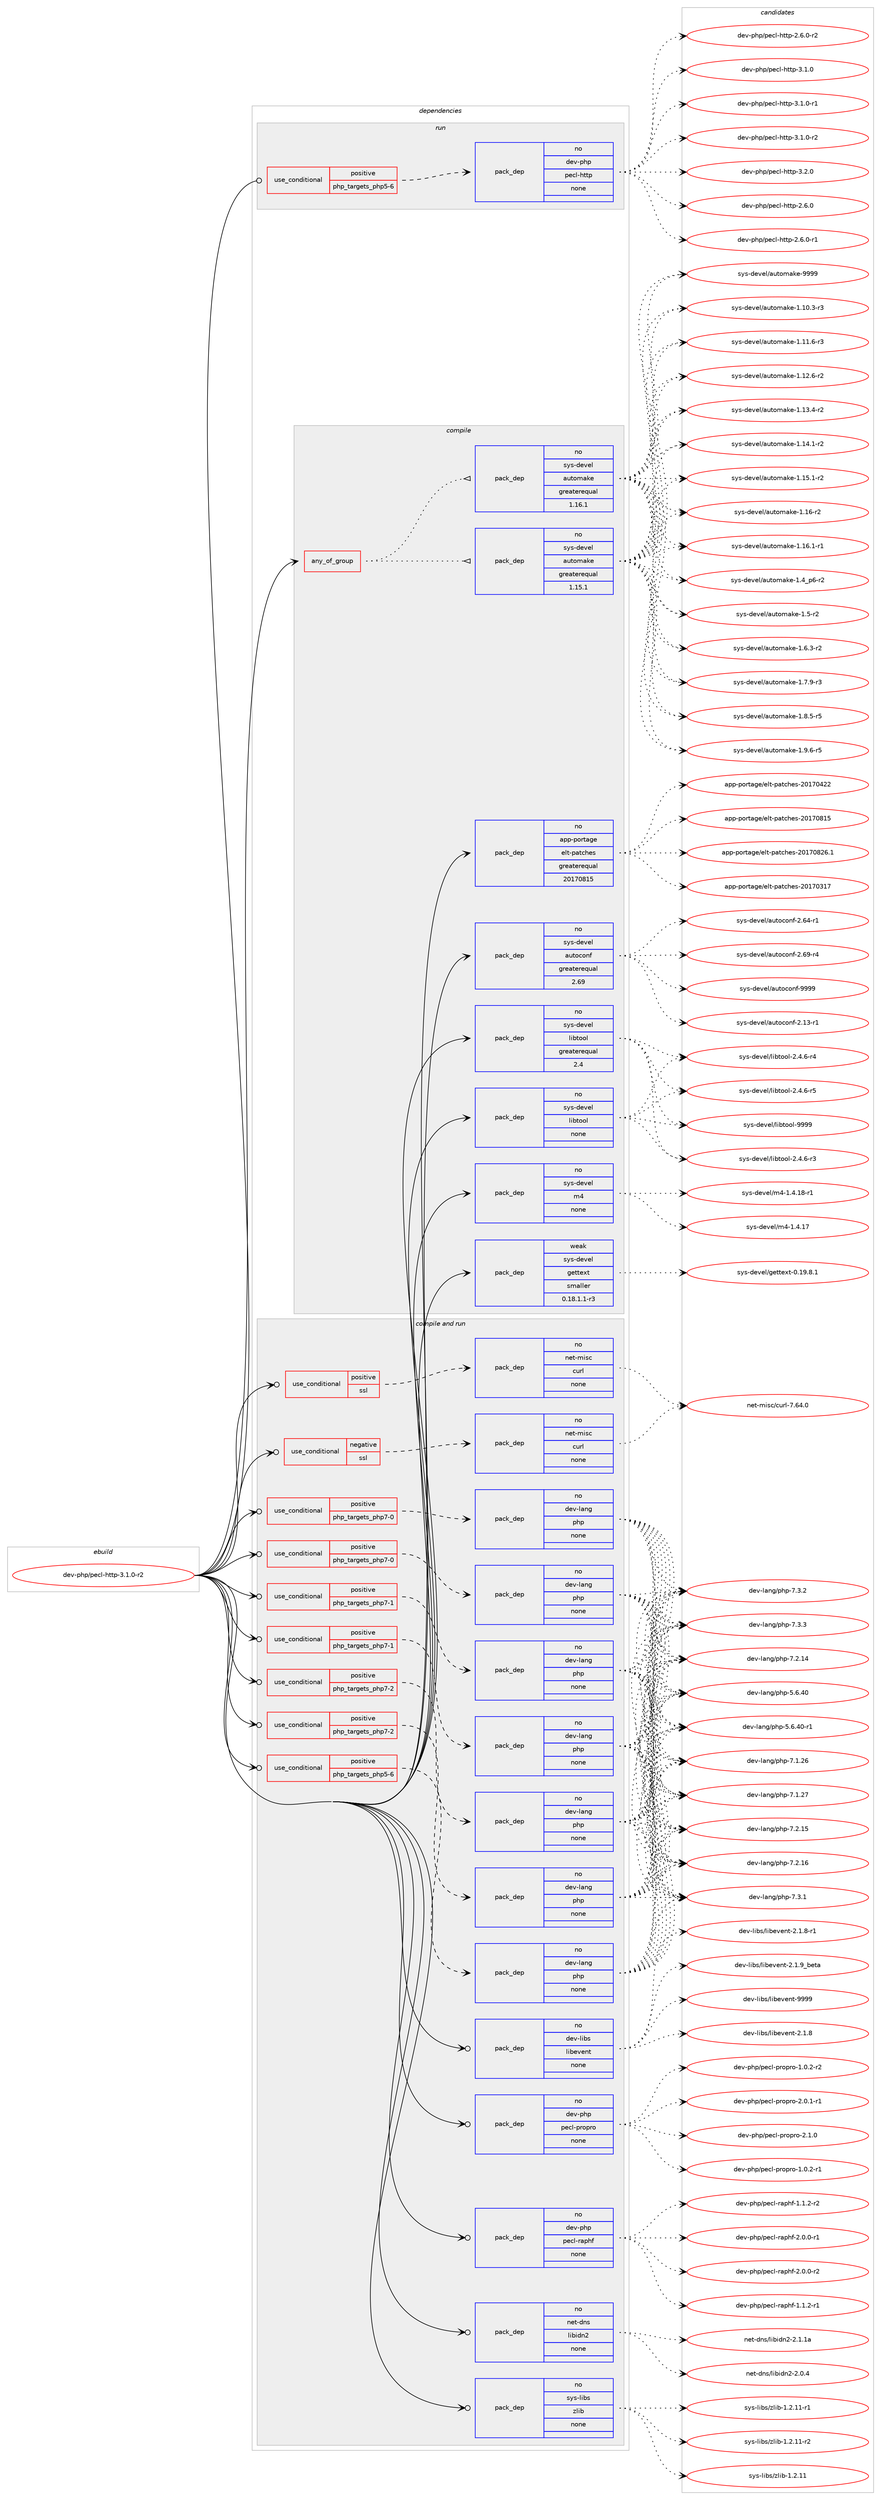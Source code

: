 digraph prolog {

# *************
# Graph options
# *************

newrank=true;
concentrate=true;
compound=true;
graph [rankdir=LR,fontname=Helvetica,fontsize=10,ranksep=1.5];#, ranksep=2.5, nodesep=0.2];
edge  [arrowhead=vee];
node  [fontname=Helvetica,fontsize=10];

# **********
# The ebuild
# **********

subgraph cluster_leftcol {
color=gray;
rank=same;
label=<<i>ebuild</i>>;
id [label="dev-php/pecl-http-3.1.0-r2", color=red, width=4, href="../dev-php/pecl-http-3.1.0-r2.svg"];
}

# ****************
# The dependencies
# ****************

subgraph cluster_midcol {
color=gray;
label=<<i>dependencies</i>>;
subgraph cluster_compile {
fillcolor="#eeeeee";
style=filled;
label=<<i>compile</i>>;
subgraph any22558 {
dependency1393946 [label=<<TABLE BORDER="0" CELLBORDER="1" CELLSPACING="0" CELLPADDING="4"><TR><TD CELLPADDING="10">any_of_group</TD></TR></TABLE>>, shape=none, color=red];subgraph pack1001272 {
dependency1393947 [label=<<TABLE BORDER="0" CELLBORDER="1" CELLSPACING="0" CELLPADDING="4" WIDTH="220"><TR><TD ROWSPAN="6" CELLPADDING="30">pack_dep</TD></TR><TR><TD WIDTH="110">no</TD></TR><TR><TD>sys-devel</TD></TR><TR><TD>automake</TD></TR><TR><TD>greaterequal</TD></TR><TR><TD>1.16.1</TD></TR></TABLE>>, shape=none, color=blue];
}
dependency1393946:e -> dependency1393947:w [weight=20,style="dotted",arrowhead="oinv"];
subgraph pack1001273 {
dependency1393948 [label=<<TABLE BORDER="0" CELLBORDER="1" CELLSPACING="0" CELLPADDING="4" WIDTH="220"><TR><TD ROWSPAN="6" CELLPADDING="30">pack_dep</TD></TR><TR><TD WIDTH="110">no</TD></TR><TR><TD>sys-devel</TD></TR><TR><TD>automake</TD></TR><TR><TD>greaterequal</TD></TR><TR><TD>1.15.1</TD></TR></TABLE>>, shape=none, color=blue];
}
dependency1393946:e -> dependency1393948:w [weight=20,style="dotted",arrowhead="oinv"];
}
id:e -> dependency1393946:w [weight=20,style="solid",arrowhead="vee"];
subgraph pack1001274 {
dependency1393949 [label=<<TABLE BORDER="0" CELLBORDER="1" CELLSPACING="0" CELLPADDING="4" WIDTH="220"><TR><TD ROWSPAN="6" CELLPADDING="30">pack_dep</TD></TR><TR><TD WIDTH="110">no</TD></TR><TR><TD>app-portage</TD></TR><TR><TD>elt-patches</TD></TR><TR><TD>greaterequal</TD></TR><TR><TD>20170815</TD></TR></TABLE>>, shape=none, color=blue];
}
id:e -> dependency1393949:w [weight=20,style="solid",arrowhead="vee"];
subgraph pack1001275 {
dependency1393950 [label=<<TABLE BORDER="0" CELLBORDER="1" CELLSPACING="0" CELLPADDING="4" WIDTH="220"><TR><TD ROWSPAN="6" CELLPADDING="30">pack_dep</TD></TR><TR><TD WIDTH="110">no</TD></TR><TR><TD>sys-devel</TD></TR><TR><TD>autoconf</TD></TR><TR><TD>greaterequal</TD></TR><TR><TD>2.69</TD></TR></TABLE>>, shape=none, color=blue];
}
id:e -> dependency1393950:w [weight=20,style="solid",arrowhead="vee"];
subgraph pack1001276 {
dependency1393951 [label=<<TABLE BORDER="0" CELLBORDER="1" CELLSPACING="0" CELLPADDING="4" WIDTH="220"><TR><TD ROWSPAN="6" CELLPADDING="30">pack_dep</TD></TR><TR><TD WIDTH="110">no</TD></TR><TR><TD>sys-devel</TD></TR><TR><TD>libtool</TD></TR><TR><TD>greaterequal</TD></TR><TR><TD>2.4</TD></TR></TABLE>>, shape=none, color=blue];
}
id:e -> dependency1393951:w [weight=20,style="solid",arrowhead="vee"];
subgraph pack1001277 {
dependency1393952 [label=<<TABLE BORDER="0" CELLBORDER="1" CELLSPACING="0" CELLPADDING="4" WIDTH="220"><TR><TD ROWSPAN="6" CELLPADDING="30">pack_dep</TD></TR><TR><TD WIDTH="110">no</TD></TR><TR><TD>sys-devel</TD></TR><TR><TD>libtool</TD></TR><TR><TD>none</TD></TR><TR><TD></TD></TR></TABLE>>, shape=none, color=blue];
}
id:e -> dependency1393952:w [weight=20,style="solid",arrowhead="vee"];
subgraph pack1001278 {
dependency1393953 [label=<<TABLE BORDER="0" CELLBORDER="1" CELLSPACING="0" CELLPADDING="4" WIDTH="220"><TR><TD ROWSPAN="6" CELLPADDING="30">pack_dep</TD></TR><TR><TD WIDTH="110">no</TD></TR><TR><TD>sys-devel</TD></TR><TR><TD>m4</TD></TR><TR><TD>none</TD></TR><TR><TD></TD></TR></TABLE>>, shape=none, color=blue];
}
id:e -> dependency1393953:w [weight=20,style="solid",arrowhead="vee"];
subgraph pack1001279 {
dependency1393954 [label=<<TABLE BORDER="0" CELLBORDER="1" CELLSPACING="0" CELLPADDING="4" WIDTH="220"><TR><TD ROWSPAN="6" CELLPADDING="30">pack_dep</TD></TR><TR><TD WIDTH="110">weak</TD></TR><TR><TD>sys-devel</TD></TR><TR><TD>gettext</TD></TR><TR><TD>smaller</TD></TR><TR><TD>0.18.1.1-r3</TD></TR></TABLE>>, shape=none, color=blue];
}
id:e -> dependency1393954:w [weight=20,style="solid",arrowhead="vee"];
}
subgraph cluster_compileandrun {
fillcolor="#eeeeee";
style=filled;
label=<<i>compile and run</i>>;
subgraph cond369551 {
dependency1393955 [label=<<TABLE BORDER="0" CELLBORDER="1" CELLSPACING="0" CELLPADDING="4"><TR><TD ROWSPAN="3" CELLPADDING="10">use_conditional</TD></TR><TR><TD>negative</TD></TR><TR><TD>ssl</TD></TR></TABLE>>, shape=none, color=red];
subgraph pack1001280 {
dependency1393956 [label=<<TABLE BORDER="0" CELLBORDER="1" CELLSPACING="0" CELLPADDING="4" WIDTH="220"><TR><TD ROWSPAN="6" CELLPADDING="30">pack_dep</TD></TR><TR><TD WIDTH="110">no</TD></TR><TR><TD>net-misc</TD></TR><TR><TD>curl</TD></TR><TR><TD>none</TD></TR><TR><TD></TD></TR></TABLE>>, shape=none, color=blue];
}
dependency1393955:e -> dependency1393956:w [weight=20,style="dashed",arrowhead="vee"];
}
id:e -> dependency1393955:w [weight=20,style="solid",arrowhead="odotvee"];
subgraph cond369552 {
dependency1393957 [label=<<TABLE BORDER="0" CELLBORDER="1" CELLSPACING="0" CELLPADDING="4"><TR><TD ROWSPAN="3" CELLPADDING="10">use_conditional</TD></TR><TR><TD>positive</TD></TR><TR><TD>php_targets_php5-6</TD></TR></TABLE>>, shape=none, color=red];
subgraph pack1001281 {
dependency1393958 [label=<<TABLE BORDER="0" CELLBORDER="1" CELLSPACING="0" CELLPADDING="4" WIDTH="220"><TR><TD ROWSPAN="6" CELLPADDING="30">pack_dep</TD></TR><TR><TD WIDTH="110">no</TD></TR><TR><TD>dev-lang</TD></TR><TR><TD>php</TD></TR><TR><TD>none</TD></TR><TR><TD></TD></TR></TABLE>>, shape=none, color=blue];
}
dependency1393957:e -> dependency1393958:w [weight=20,style="dashed",arrowhead="vee"];
}
id:e -> dependency1393957:w [weight=20,style="solid",arrowhead="odotvee"];
subgraph cond369553 {
dependency1393959 [label=<<TABLE BORDER="0" CELLBORDER="1" CELLSPACING="0" CELLPADDING="4"><TR><TD ROWSPAN="3" CELLPADDING="10">use_conditional</TD></TR><TR><TD>positive</TD></TR><TR><TD>php_targets_php7-0</TD></TR></TABLE>>, shape=none, color=red];
subgraph pack1001282 {
dependency1393960 [label=<<TABLE BORDER="0" CELLBORDER="1" CELLSPACING="0" CELLPADDING="4" WIDTH="220"><TR><TD ROWSPAN="6" CELLPADDING="30">pack_dep</TD></TR><TR><TD WIDTH="110">no</TD></TR><TR><TD>dev-lang</TD></TR><TR><TD>php</TD></TR><TR><TD>none</TD></TR><TR><TD></TD></TR></TABLE>>, shape=none, color=blue];
}
dependency1393959:e -> dependency1393960:w [weight=20,style="dashed",arrowhead="vee"];
}
id:e -> dependency1393959:w [weight=20,style="solid",arrowhead="odotvee"];
subgraph cond369554 {
dependency1393961 [label=<<TABLE BORDER="0" CELLBORDER="1" CELLSPACING="0" CELLPADDING="4"><TR><TD ROWSPAN="3" CELLPADDING="10">use_conditional</TD></TR><TR><TD>positive</TD></TR><TR><TD>php_targets_php7-0</TD></TR></TABLE>>, shape=none, color=red];
subgraph pack1001283 {
dependency1393962 [label=<<TABLE BORDER="0" CELLBORDER="1" CELLSPACING="0" CELLPADDING="4" WIDTH="220"><TR><TD ROWSPAN="6" CELLPADDING="30">pack_dep</TD></TR><TR><TD WIDTH="110">no</TD></TR><TR><TD>dev-lang</TD></TR><TR><TD>php</TD></TR><TR><TD>none</TD></TR><TR><TD></TD></TR></TABLE>>, shape=none, color=blue];
}
dependency1393961:e -> dependency1393962:w [weight=20,style="dashed",arrowhead="vee"];
}
id:e -> dependency1393961:w [weight=20,style="solid",arrowhead="odotvee"];
subgraph cond369555 {
dependency1393963 [label=<<TABLE BORDER="0" CELLBORDER="1" CELLSPACING="0" CELLPADDING="4"><TR><TD ROWSPAN="3" CELLPADDING="10">use_conditional</TD></TR><TR><TD>positive</TD></TR><TR><TD>php_targets_php7-1</TD></TR></TABLE>>, shape=none, color=red];
subgraph pack1001284 {
dependency1393964 [label=<<TABLE BORDER="0" CELLBORDER="1" CELLSPACING="0" CELLPADDING="4" WIDTH="220"><TR><TD ROWSPAN="6" CELLPADDING="30">pack_dep</TD></TR><TR><TD WIDTH="110">no</TD></TR><TR><TD>dev-lang</TD></TR><TR><TD>php</TD></TR><TR><TD>none</TD></TR><TR><TD></TD></TR></TABLE>>, shape=none, color=blue];
}
dependency1393963:e -> dependency1393964:w [weight=20,style="dashed",arrowhead="vee"];
}
id:e -> dependency1393963:w [weight=20,style="solid",arrowhead="odotvee"];
subgraph cond369556 {
dependency1393965 [label=<<TABLE BORDER="0" CELLBORDER="1" CELLSPACING="0" CELLPADDING="4"><TR><TD ROWSPAN="3" CELLPADDING="10">use_conditional</TD></TR><TR><TD>positive</TD></TR><TR><TD>php_targets_php7-1</TD></TR></TABLE>>, shape=none, color=red];
subgraph pack1001285 {
dependency1393966 [label=<<TABLE BORDER="0" CELLBORDER="1" CELLSPACING="0" CELLPADDING="4" WIDTH="220"><TR><TD ROWSPAN="6" CELLPADDING="30">pack_dep</TD></TR><TR><TD WIDTH="110">no</TD></TR><TR><TD>dev-lang</TD></TR><TR><TD>php</TD></TR><TR><TD>none</TD></TR><TR><TD></TD></TR></TABLE>>, shape=none, color=blue];
}
dependency1393965:e -> dependency1393966:w [weight=20,style="dashed",arrowhead="vee"];
}
id:e -> dependency1393965:w [weight=20,style="solid",arrowhead="odotvee"];
subgraph cond369557 {
dependency1393967 [label=<<TABLE BORDER="0" CELLBORDER="1" CELLSPACING="0" CELLPADDING="4"><TR><TD ROWSPAN="3" CELLPADDING="10">use_conditional</TD></TR><TR><TD>positive</TD></TR><TR><TD>php_targets_php7-2</TD></TR></TABLE>>, shape=none, color=red];
subgraph pack1001286 {
dependency1393968 [label=<<TABLE BORDER="0" CELLBORDER="1" CELLSPACING="0" CELLPADDING="4" WIDTH="220"><TR><TD ROWSPAN="6" CELLPADDING="30">pack_dep</TD></TR><TR><TD WIDTH="110">no</TD></TR><TR><TD>dev-lang</TD></TR><TR><TD>php</TD></TR><TR><TD>none</TD></TR><TR><TD></TD></TR></TABLE>>, shape=none, color=blue];
}
dependency1393967:e -> dependency1393968:w [weight=20,style="dashed",arrowhead="vee"];
}
id:e -> dependency1393967:w [weight=20,style="solid",arrowhead="odotvee"];
subgraph cond369558 {
dependency1393969 [label=<<TABLE BORDER="0" CELLBORDER="1" CELLSPACING="0" CELLPADDING="4"><TR><TD ROWSPAN="3" CELLPADDING="10">use_conditional</TD></TR><TR><TD>positive</TD></TR><TR><TD>php_targets_php7-2</TD></TR></TABLE>>, shape=none, color=red];
subgraph pack1001287 {
dependency1393970 [label=<<TABLE BORDER="0" CELLBORDER="1" CELLSPACING="0" CELLPADDING="4" WIDTH="220"><TR><TD ROWSPAN="6" CELLPADDING="30">pack_dep</TD></TR><TR><TD WIDTH="110">no</TD></TR><TR><TD>dev-lang</TD></TR><TR><TD>php</TD></TR><TR><TD>none</TD></TR><TR><TD></TD></TR></TABLE>>, shape=none, color=blue];
}
dependency1393969:e -> dependency1393970:w [weight=20,style="dashed",arrowhead="vee"];
}
id:e -> dependency1393969:w [weight=20,style="solid",arrowhead="odotvee"];
subgraph cond369559 {
dependency1393971 [label=<<TABLE BORDER="0" CELLBORDER="1" CELLSPACING="0" CELLPADDING="4"><TR><TD ROWSPAN="3" CELLPADDING="10">use_conditional</TD></TR><TR><TD>positive</TD></TR><TR><TD>ssl</TD></TR></TABLE>>, shape=none, color=red];
subgraph pack1001288 {
dependency1393972 [label=<<TABLE BORDER="0" CELLBORDER="1" CELLSPACING="0" CELLPADDING="4" WIDTH="220"><TR><TD ROWSPAN="6" CELLPADDING="30">pack_dep</TD></TR><TR><TD WIDTH="110">no</TD></TR><TR><TD>net-misc</TD></TR><TR><TD>curl</TD></TR><TR><TD>none</TD></TR><TR><TD></TD></TR></TABLE>>, shape=none, color=blue];
}
dependency1393971:e -> dependency1393972:w [weight=20,style="dashed",arrowhead="vee"];
}
id:e -> dependency1393971:w [weight=20,style="solid",arrowhead="odotvee"];
subgraph pack1001289 {
dependency1393973 [label=<<TABLE BORDER="0" CELLBORDER="1" CELLSPACING="0" CELLPADDING="4" WIDTH="220"><TR><TD ROWSPAN="6" CELLPADDING="30">pack_dep</TD></TR><TR><TD WIDTH="110">no</TD></TR><TR><TD>dev-libs</TD></TR><TR><TD>libevent</TD></TR><TR><TD>none</TD></TR><TR><TD></TD></TR></TABLE>>, shape=none, color=blue];
}
id:e -> dependency1393973:w [weight=20,style="solid",arrowhead="odotvee"];
subgraph pack1001290 {
dependency1393974 [label=<<TABLE BORDER="0" CELLBORDER="1" CELLSPACING="0" CELLPADDING="4" WIDTH="220"><TR><TD ROWSPAN="6" CELLPADDING="30">pack_dep</TD></TR><TR><TD WIDTH="110">no</TD></TR><TR><TD>dev-php</TD></TR><TR><TD>pecl-propro</TD></TR><TR><TD>none</TD></TR><TR><TD></TD></TR></TABLE>>, shape=none, color=blue];
}
id:e -> dependency1393974:w [weight=20,style="solid",arrowhead="odotvee"];
subgraph pack1001291 {
dependency1393975 [label=<<TABLE BORDER="0" CELLBORDER="1" CELLSPACING="0" CELLPADDING="4" WIDTH="220"><TR><TD ROWSPAN="6" CELLPADDING="30">pack_dep</TD></TR><TR><TD WIDTH="110">no</TD></TR><TR><TD>dev-php</TD></TR><TR><TD>pecl-raphf</TD></TR><TR><TD>none</TD></TR><TR><TD></TD></TR></TABLE>>, shape=none, color=blue];
}
id:e -> dependency1393975:w [weight=20,style="solid",arrowhead="odotvee"];
subgraph pack1001292 {
dependency1393976 [label=<<TABLE BORDER="0" CELLBORDER="1" CELLSPACING="0" CELLPADDING="4" WIDTH="220"><TR><TD ROWSPAN="6" CELLPADDING="30">pack_dep</TD></TR><TR><TD WIDTH="110">no</TD></TR><TR><TD>net-dns</TD></TR><TR><TD>libidn2</TD></TR><TR><TD>none</TD></TR><TR><TD></TD></TR></TABLE>>, shape=none, color=blue];
}
id:e -> dependency1393976:w [weight=20,style="solid",arrowhead="odotvee"];
subgraph pack1001293 {
dependency1393977 [label=<<TABLE BORDER="0" CELLBORDER="1" CELLSPACING="0" CELLPADDING="4" WIDTH="220"><TR><TD ROWSPAN="6" CELLPADDING="30">pack_dep</TD></TR><TR><TD WIDTH="110">no</TD></TR><TR><TD>sys-libs</TD></TR><TR><TD>zlib</TD></TR><TR><TD>none</TD></TR><TR><TD></TD></TR></TABLE>>, shape=none, color=blue];
}
id:e -> dependency1393977:w [weight=20,style="solid",arrowhead="odotvee"];
}
subgraph cluster_run {
fillcolor="#eeeeee";
style=filled;
label=<<i>run</i>>;
subgraph cond369560 {
dependency1393978 [label=<<TABLE BORDER="0" CELLBORDER="1" CELLSPACING="0" CELLPADDING="4"><TR><TD ROWSPAN="3" CELLPADDING="10">use_conditional</TD></TR><TR><TD>positive</TD></TR><TR><TD>php_targets_php5-6</TD></TR></TABLE>>, shape=none, color=red];
subgraph pack1001294 {
dependency1393979 [label=<<TABLE BORDER="0" CELLBORDER="1" CELLSPACING="0" CELLPADDING="4" WIDTH="220"><TR><TD ROWSPAN="6" CELLPADDING="30">pack_dep</TD></TR><TR><TD WIDTH="110">no</TD></TR><TR><TD>dev-php</TD></TR><TR><TD>pecl-http</TD></TR><TR><TD>none</TD></TR><TR><TD></TD></TR></TABLE>>, shape=none, color=blue];
}
dependency1393978:e -> dependency1393979:w [weight=20,style="dashed",arrowhead="vee"];
}
id:e -> dependency1393978:w [weight=20,style="solid",arrowhead="odot"];
}
}

# **************
# The candidates
# **************

subgraph cluster_choices {
rank=same;
color=gray;
label=<<i>candidates</i>>;

subgraph choice1001272 {
color=black;
nodesep=1;
choice11512111545100101118101108479711711611110997107101454946494846514511451 [label="sys-devel/automake-1.10.3-r3", color=red, width=4,href="../sys-devel/automake-1.10.3-r3.svg"];
choice11512111545100101118101108479711711611110997107101454946494946544511451 [label="sys-devel/automake-1.11.6-r3", color=red, width=4,href="../sys-devel/automake-1.11.6-r3.svg"];
choice11512111545100101118101108479711711611110997107101454946495046544511450 [label="sys-devel/automake-1.12.6-r2", color=red, width=4,href="../sys-devel/automake-1.12.6-r2.svg"];
choice11512111545100101118101108479711711611110997107101454946495146524511450 [label="sys-devel/automake-1.13.4-r2", color=red, width=4,href="../sys-devel/automake-1.13.4-r2.svg"];
choice11512111545100101118101108479711711611110997107101454946495246494511450 [label="sys-devel/automake-1.14.1-r2", color=red, width=4,href="../sys-devel/automake-1.14.1-r2.svg"];
choice11512111545100101118101108479711711611110997107101454946495346494511450 [label="sys-devel/automake-1.15.1-r2", color=red, width=4,href="../sys-devel/automake-1.15.1-r2.svg"];
choice1151211154510010111810110847971171161111099710710145494649544511450 [label="sys-devel/automake-1.16-r2", color=red, width=4,href="../sys-devel/automake-1.16-r2.svg"];
choice11512111545100101118101108479711711611110997107101454946495446494511449 [label="sys-devel/automake-1.16.1-r1", color=red, width=4,href="../sys-devel/automake-1.16.1-r1.svg"];
choice115121115451001011181011084797117116111109971071014549465295112544511450 [label="sys-devel/automake-1.4_p6-r2", color=red, width=4,href="../sys-devel/automake-1.4_p6-r2.svg"];
choice11512111545100101118101108479711711611110997107101454946534511450 [label="sys-devel/automake-1.5-r2", color=red, width=4,href="../sys-devel/automake-1.5-r2.svg"];
choice115121115451001011181011084797117116111109971071014549465446514511450 [label="sys-devel/automake-1.6.3-r2", color=red, width=4,href="../sys-devel/automake-1.6.3-r2.svg"];
choice115121115451001011181011084797117116111109971071014549465546574511451 [label="sys-devel/automake-1.7.9-r3", color=red, width=4,href="../sys-devel/automake-1.7.9-r3.svg"];
choice115121115451001011181011084797117116111109971071014549465646534511453 [label="sys-devel/automake-1.8.5-r5", color=red, width=4,href="../sys-devel/automake-1.8.5-r5.svg"];
choice115121115451001011181011084797117116111109971071014549465746544511453 [label="sys-devel/automake-1.9.6-r5", color=red, width=4,href="../sys-devel/automake-1.9.6-r5.svg"];
choice115121115451001011181011084797117116111109971071014557575757 [label="sys-devel/automake-9999", color=red, width=4,href="../sys-devel/automake-9999.svg"];
dependency1393947:e -> choice11512111545100101118101108479711711611110997107101454946494846514511451:w [style=dotted,weight="100"];
dependency1393947:e -> choice11512111545100101118101108479711711611110997107101454946494946544511451:w [style=dotted,weight="100"];
dependency1393947:e -> choice11512111545100101118101108479711711611110997107101454946495046544511450:w [style=dotted,weight="100"];
dependency1393947:e -> choice11512111545100101118101108479711711611110997107101454946495146524511450:w [style=dotted,weight="100"];
dependency1393947:e -> choice11512111545100101118101108479711711611110997107101454946495246494511450:w [style=dotted,weight="100"];
dependency1393947:e -> choice11512111545100101118101108479711711611110997107101454946495346494511450:w [style=dotted,weight="100"];
dependency1393947:e -> choice1151211154510010111810110847971171161111099710710145494649544511450:w [style=dotted,weight="100"];
dependency1393947:e -> choice11512111545100101118101108479711711611110997107101454946495446494511449:w [style=dotted,weight="100"];
dependency1393947:e -> choice115121115451001011181011084797117116111109971071014549465295112544511450:w [style=dotted,weight="100"];
dependency1393947:e -> choice11512111545100101118101108479711711611110997107101454946534511450:w [style=dotted,weight="100"];
dependency1393947:e -> choice115121115451001011181011084797117116111109971071014549465446514511450:w [style=dotted,weight="100"];
dependency1393947:e -> choice115121115451001011181011084797117116111109971071014549465546574511451:w [style=dotted,weight="100"];
dependency1393947:e -> choice115121115451001011181011084797117116111109971071014549465646534511453:w [style=dotted,weight="100"];
dependency1393947:e -> choice115121115451001011181011084797117116111109971071014549465746544511453:w [style=dotted,weight="100"];
dependency1393947:e -> choice115121115451001011181011084797117116111109971071014557575757:w [style=dotted,weight="100"];
}
subgraph choice1001273 {
color=black;
nodesep=1;
choice11512111545100101118101108479711711611110997107101454946494846514511451 [label="sys-devel/automake-1.10.3-r3", color=red, width=4,href="../sys-devel/automake-1.10.3-r3.svg"];
choice11512111545100101118101108479711711611110997107101454946494946544511451 [label="sys-devel/automake-1.11.6-r3", color=red, width=4,href="../sys-devel/automake-1.11.6-r3.svg"];
choice11512111545100101118101108479711711611110997107101454946495046544511450 [label="sys-devel/automake-1.12.6-r2", color=red, width=4,href="../sys-devel/automake-1.12.6-r2.svg"];
choice11512111545100101118101108479711711611110997107101454946495146524511450 [label="sys-devel/automake-1.13.4-r2", color=red, width=4,href="../sys-devel/automake-1.13.4-r2.svg"];
choice11512111545100101118101108479711711611110997107101454946495246494511450 [label="sys-devel/automake-1.14.1-r2", color=red, width=4,href="../sys-devel/automake-1.14.1-r2.svg"];
choice11512111545100101118101108479711711611110997107101454946495346494511450 [label="sys-devel/automake-1.15.1-r2", color=red, width=4,href="../sys-devel/automake-1.15.1-r2.svg"];
choice1151211154510010111810110847971171161111099710710145494649544511450 [label="sys-devel/automake-1.16-r2", color=red, width=4,href="../sys-devel/automake-1.16-r2.svg"];
choice11512111545100101118101108479711711611110997107101454946495446494511449 [label="sys-devel/automake-1.16.1-r1", color=red, width=4,href="../sys-devel/automake-1.16.1-r1.svg"];
choice115121115451001011181011084797117116111109971071014549465295112544511450 [label="sys-devel/automake-1.4_p6-r2", color=red, width=4,href="../sys-devel/automake-1.4_p6-r2.svg"];
choice11512111545100101118101108479711711611110997107101454946534511450 [label="sys-devel/automake-1.5-r2", color=red, width=4,href="../sys-devel/automake-1.5-r2.svg"];
choice115121115451001011181011084797117116111109971071014549465446514511450 [label="sys-devel/automake-1.6.3-r2", color=red, width=4,href="../sys-devel/automake-1.6.3-r2.svg"];
choice115121115451001011181011084797117116111109971071014549465546574511451 [label="sys-devel/automake-1.7.9-r3", color=red, width=4,href="../sys-devel/automake-1.7.9-r3.svg"];
choice115121115451001011181011084797117116111109971071014549465646534511453 [label="sys-devel/automake-1.8.5-r5", color=red, width=4,href="../sys-devel/automake-1.8.5-r5.svg"];
choice115121115451001011181011084797117116111109971071014549465746544511453 [label="sys-devel/automake-1.9.6-r5", color=red, width=4,href="../sys-devel/automake-1.9.6-r5.svg"];
choice115121115451001011181011084797117116111109971071014557575757 [label="sys-devel/automake-9999", color=red, width=4,href="../sys-devel/automake-9999.svg"];
dependency1393948:e -> choice11512111545100101118101108479711711611110997107101454946494846514511451:w [style=dotted,weight="100"];
dependency1393948:e -> choice11512111545100101118101108479711711611110997107101454946494946544511451:w [style=dotted,weight="100"];
dependency1393948:e -> choice11512111545100101118101108479711711611110997107101454946495046544511450:w [style=dotted,weight="100"];
dependency1393948:e -> choice11512111545100101118101108479711711611110997107101454946495146524511450:w [style=dotted,weight="100"];
dependency1393948:e -> choice11512111545100101118101108479711711611110997107101454946495246494511450:w [style=dotted,weight="100"];
dependency1393948:e -> choice11512111545100101118101108479711711611110997107101454946495346494511450:w [style=dotted,weight="100"];
dependency1393948:e -> choice1151211154510010111810110847971171161111099710710145494649544511450:w [style=dotted,weight="100"];
dependency1393948:e -> choice11512111545100101118101108479711711611110997107101454946495446494511449:w [style=dotted,weight="100"];
dependency1393948:e -> choice115121115451001011181011084797117116111109971071014549465295112544511450:w [style=dotted,weight="100"];
dependency1393948:e -> choice11512111545100101118101108479711711611110997107101454946534511450:w [style=dotted,weight="100"];
dependency1393948:e -> choice115121115451001011181011084797117116111109971071014549465446514511450:w [style=dotted,weight="100"];
dependency1393948:e -> choice115121115451001011181011084797117116111109971071014549465546574511451:w [style=dotted,weight="100"];
dependency1393948:e -> choice115121115451001011181011084797117116111109971071014549465646534511453:w [style=dotted,weight="100"];
dependency1393948:e -> choice115121115451001011181011084797117116111109971071014549465746544511453:w [style=dotted,weight="100"];
dependency1393948:e -> choice115121115451001011181011084797117116111109971071014557575757:w [style=dotted,weight="100"];
}
subgraph choice1001274 {
color=black;
nodesep=1;
choice97112112451121111141169710310147101108116451129711699104101115455048495548514955 [label="app-portage/elt-patches-20170317", color=red, width=4,href="../app-portage/elt-patches-20170317.svg"];
choice97112112451121111141169710310147101108116451129711699104101115455048495548525050 [label="app-portage/elt-patches-20170422", color=red, width=4,href="../app-portage/elt-patches-20170422.svg"];
choice97112112451121111141169710310147101108116451129711699104101115455048495548564953 [label="app-portage/elt-patches-20170815", color=red, width=4,href="../app-portage/elt-patches-20170815.svg"];
choice971121124511211111411697103101471011081164511297116991041011154550484955485650544649 [label="app-portage/elt-patches-20170826.1", color=red, width=4,href="../app-portage/elt-patches-20170826.1.svg"];
dependency1393949:e -> choice97112112451121111141169710310147101108116451129711699104101115455048495548514955:w [style=dotted,weight="100"];
dependency1393949:e -> choice97112112451121111141169710310147101108116451129711699104101115455048495548525050:w [style=dotted,weight="100"];
dependency1393949:e -> choice97112112451121111141169710310147101108116451129711699104101115455048495548564953:w [style=dotted,weight="100"];
dependency1393949:e -> choice971121124511211111411697103101471011081164511297116991041011154550484955485650544649:w [style=dotted,weight="100"];
}
subgraph choice1001275 {
color=black;
nodesep=1;
choice1151211154510010111810110847971171161119911111010245504649514511449 [label="sys-devel/autoconf-2.13-r1", color=red, width=4,href="../sys-devel/autoconf-2.13-r1.svg"];
choice1151211154510010111810110847971171161119911111010245504654524511449 [label="sys-devel/autoconf-2.64-r1", color=red, width=4,href="../sys-devel/autoconf-2.64-r1.svg"];
choice1151211154510010111810110847971171161119911111010245504654574511452 [label="sys-devel/autoconf-2.69-r4", color=red, width=4,href="../sys-devel/autoconf-2.69-r4.svg"];
choice115121115451001011181011084797117116111991111101024557575757 [label="sys-devel/autoconf-9999", color=red, width=4,href="../sys-devel/autoconf-9999.svg"];
dependency1393950:e -> choice1151211154510010111810110847971171161119911111010245504649514511449:w [style=dotted,weight="100"];
dependency1393950:e -> choice1151211154510010111810110847971171161119911111010245504654524511449:w [style=dotted,weight="100"];
dependency1393950:e -> choice1151211154510010111810110847971171161119911111010245504654574511452:w [style=dotted,weight="100"];
dependency1393950:e -> choice115121115451001011181011084797117116111991111101024557575757:w [style=dotted,weight="100"];
}
subgraph choice1001276 {
color=black;
nodesep=1;
choice1151211154510010111810110847108105981161111111084550465246544511451 [label="sys-devel/libtool-2.4.6-r3", color=red, width=4,href="../sys-devel/libtool-2.4.6-r3.svg"];
choice1151211154510010111810110847108105981161111111084550465246544511452 [label="sys-devel/libtool-2.4.6-r4", color=red, width=4,href="../sys-devel/libtool-2.4.6-r4.svg"];
choice1151211154510010111810110847108105981161111111084550465246544511453 [label="sys-devel/libtool-2.4.6-r5", color=red, width=4,href="../sys-devel/libtool-2.4.6-r5.svg"];
choice1151211154510010111810110847108105981161111111084557575757 [label="sys-devel/libtool-9999", color=red, width=4,href="../sys-devel/libtool-9999.svg"];
dependency1393951:e -> choice1151211154510010111810110847108105981161111111084550465246544511451:w [style=dotted,weight="100"];
dependency1393951:e -> choice1151211154510010111810110847108105981161111111084550465246544511452:w [style=dotted,weight="100"];
dependency1393951:e -> choice1151211154510010111810110847108105981161111111084550465246544511453:w [style=dotted,weight="100"];
dependency1393951:e -> choice1151211154510010111810110847108105981161111111084557575757:w [style=dotted,weight="100"];
}
subgraph choice1001277 {
color=black;
nodesep=1;
choice1151211154510010111810110847108105981161111111084550465246544511451 [label="sys-devel/libtool-2.4.6-r3", color=red, width=4,href="../sys-devel/libtool-2.4.6-r3.svg"];
choice1151211154510010111810110847108105981161111111084550465246544511452 [label="sys-devel/libtool-2.4.6-r4", color=red, width=4,href="../sys-devel/libtool-2.4.6-r4.svg"];
choice1151211154510010111810110847108105981161111111084550465246544511453 [label="sys-devel/libtool-2.4.6-r5", color=red, width=4,href="../sys-devel/libtool-2.4.6-r5.svg"];
choice1151211154510010111810110847108105981161111111084557575757 [label="sys-devel/libtool-9999", color=red, width=4,href="../sys-devel/libtool-9999.svg"];
dependency1393952:e -> choice1151211154510010111810110847108105981161111111084550465246544511451:w [style=dotted,weight="100"];
dependency1393952:e -> choice1151211154510010111810110847108105981161111111084550465246544511452:w [style=dotted,weight="100"];
dependency1393952:e -> choice1151211154510010111810110847108105981161111111084550465246544511453:w [style=dotted,weight="100"];
dependency1393952:e -> choice1151211154510010111810110847108105981161111111084557575757:w [style=dotted,weight="100"];
}
subgraph choice1001278 {
color=black;
nodesep=1;
choice11512111545100101118101108471095245494652464955 [label="sys-devel/m4-1.4.17", color=red, width=4,href="../sys-devel/m4-1.4.17.svg"];
choice115121115451001011181011084710952454946524649564511449 [label="sys-devel/m4-1.4.18-r1", color=red, width=4,href="../sys-devel/m4-1.4.18-r1.svg"];
dependency1393953:e -> choice11512111545100101118101108471095245494652464955:w [style=dotted,weight="100"];
dependency1393953:e -> choice115121115451001011181011084710952454946524649564511449:w [style=dotted,weight="100"];
}
subgraph choice1001279 {
color=black;
nodesep=1;
choice1151211154510010111810110847103101116116101120116454846495746564649 [label="sys-devel/gettext-0.19.8.1", color=red, width=4,href="../sys-devel/gettext-0.19.8.1.svg"];
dependency1393954:e -> choice1151211154510010111810110847103101116116101120116454846495746564649:w [style=dotted,weight="100"];
}
subgraph choice1001280 {
color=black;
nodesep=1;
choice1101011164510910511599479911711410845554654524648 [label="net-misc/curl-7.64.0", color=red, width=4,href="../net-misc/curl-7.64.0.svg"];
dependency1393956:e -> choice1101011164510910511599479911711410845554654524648:w [style=dotted,weight="100"];
}
subgraph choice1001281 {
color=black;
nodesep=1;
choice10010111845108971101034711210411245534654465248 [label="dev-lang/php-5.6.40", color=red, width=4,href="../dev-lang/php-5.6.40.svg"];
choice100101118451089711010347112104112455346544652484511449 [label="dev-lang/php-5.6.40-r1", color=red, width=4,href="../dev-lang/php-5.6.40-r1.svg"];
choice10010111845108971101034711210411245554649465054 [label="dev-lang/php-7.1.26", color=red, width=4,href="../dev-lang/php-7.1.26.svg"];
choice10010111845108971101034711210411245554649465055 [label="dev-lang/php-7.1.27", color=red, width=4,href="../dev-lang/php-7.1.27.svg"];
choice10010111845108971101034711210411245554650464952 [label="dev-lang/php-7.2.14", color=red, width=4,href="../dev-lang/php-7.2.14.svg"];
choice10010111845108971101034711210411245554650464953 [label="dev-lang/php-7.2.15", color=red, width=4,href="../dev-lang/php-7.2.15.svg"];
choice10010111845108971101034711210411245554650464954 [label="dev-lang/php-7.2.16", color=red, width=4,href="../dev-lang/php-7.2.16.svg"];
choice100101118451089711010347112104112455546514649 [label="dev-lang/php-7.3.1", color=red, width=4,href="../dev-lang/php-7.3.1.svg"];
choice100101118451089711010347112104112455546514650 [label="dev-lang/php-7.3.2", color=red, width=4,href="../dev-lang/php-7.3.2.svg"];
choice100101118451089711010347112104112455546514651 [label="dev-lang/php-7.3.3", color=red, width=4,href="../dev-lang/php-7.3.3.svg"];
dependency1393958:e -> choice10010111845108971101034711210411245534654465248:w [style=dotted,weight="100"];
dependency1393958:e -> choice100101118451089711010347112104112455346544652484511449:w [style=dotted,weight="100"];
dependency1393958:e -> choice10010111845108971101034711210411245554649465054:w [style=dotted,weight="100"];
dependency1393958:e -> choice10010111845108971101034711210411245554649465055:w [style=dotted,weight="100"];
dependency1393958:e -> choice10010111845108971101034711210411245554650464952:w [style=dotted,weight="100"];
dependency1393958:e -> choice10010111845108971101034711210411245554650464953:w [style=dotted,weight="100"];
dependency1393958:e -> choice10010111845108971101034711210411245554650464954:w [style=dotted,weight="100"];
dependency1393958:e -> choice100101118451089711010347112104112455546514649:w [style=dotted,weight="100"];
dependency1393958:e -> choice100101118451089711010347112104112455546514650:w [style=dotted,weight="100"];
dependency1393958:e -> choice100101118451089711010347112104112455546514651:w [style=dotted,weight="100"];
}
subgraph choice1001282 {
color=black;
nodesep=1;
choice10010111845108971101034711210411245534654465248 [label="dev-lang/php-5.6.40", color=red, width=4,href="../dev-lang/php-5.6.40.svg"];
choice100101118451089711010347112104112455346544652484511449 [label="dev-lang/php-5.6.40-r1", color=red, width=4,href="../dev-lang/php-5.6.40-r1.svg"];
choice10010111845108971101034711210411245554649465054 [label="dev-lang/php-7.1.26", color=red, width=4,href="../dev-lang/php-7.1.26.svg"];
choice10010111845108971101034711210411245554649465055 [label="dev-lang/php-7.1.27", color=red, width=4,href="../dev-lang/php-7.1.27.svg"];
choice10010111845108971101034711210411245554650464952 [label="dev-lang/php-7.2.14", color=red, width=4,href="../dev-lang/php-7.2.14.svg"];
choice10010111845108971101034711210411245554650464953 [label="dev-lang/php-7.2.15", color=red, width=4,href="../dev-lang/php-7.2.15.svg"];
choice10010111845108971101034711210411245554650464954 [label="dev-lang/php-7.2.16", color=red, width=4,href="../dev-lang/php-7.2.16.svg"];
choice100101118451089711010347112104112455546514649 [label="dev-lang/php-7.3.1", color=red, width=4,href="../dev-lang/php-7.3.1.svg"];
choice100101118451089711010347112104112455546514650 [label="dev-lang/php-7.3.2", color=red, width=4,href="../dev-lang/php-7.3.2.svg"];
choice100101118451089711010347112104112455546514651 [label="dev-lang/php-7.3.3", color=red, width=4,href="../dev-lang/php-7.3.3.svg"];
dependency1393960:e -> choice10010111845108971101034711210411245534654465248:w [style=dotted,weight="100"];
dependency1393960:e -> choice100101118451089711010347112104112455346544652484511449:w [style=dotted,weight="100"];
dependency1393960:e -> choice10010111845108971101034711210411245554649465054:w [style=dotted,weight="100"];
dependency1393960:e -> choice10010111845108971101034711210411245554649465055:w [style=dotted,weight="100"];
dependency1393960:e -> choice10010111845108971101034711210411245554650464952:w [style=dotted,weight="100"];
dependency1393960:e -> choice10010111845108971101034711210411245554650464953:w [style=dotted,weight="100"];
dependency1393960:e -> choice10010111845108971101034711210411245554650464954:w [style=dotted,weight="100"];
dependency1393960:e -> choice100101118451089711010347112104112455546514649:w [style=dotted,weight="100"];
dependency1393960:e -> choice100101118451089711010347112104112455546514650:w [style=dotted,weight="100"];
dependency1393960:e -> choice100101118451089711010347112104112455546514651:w [style=dotted,weight="100"];
}
subgraph choice1001283 {
color=black;
nodesep=1;
choice10010111845108971101034711210411245534654465248 [label="dev-lang/php-5.6.40", color=red, width=4,href="../dev-lang/php-5.6.40.svg"];
choice100101118451089711010347112104112455346544652484511449 [label="dev-lang/php-5.6.40-r1", color=red, width=4,href="../dev-lang/php-5.6.40-r1.svg"];
choice10010111845108971101034711210411245554649465054 [label="dev-lang/php-7.1.26", color=red, width=4,href="../dev-lang/php-7.1.26.svg"];
choice10010111845108971101034711210411245554649465055 [label="dev-lang/php-7.1.27", color=red, width=4,href="../dev-lang/php-7.1.27.svg"];
choice10010111845108971101034711210411245554650464952 [label="dev-lang/php-7.2.14", color=red, width=4,href="../dev-lang/php-7.2.14.svg"];
choice10010111845108971101034711210411245554650464953 [label="dev-lang/php-7.2.15", color=red, width=4,href="../dev-lang/php-7.2.15.svg"];
choice10010111845108971101034711210411245554650464954 [label="dev-lang/php-7.2.16", color=red, width=4,href="../dev-lang/php-7.2.16.svg"];
choice100101118451089711010347112104112455546514649 [label="dev-lang/php-7.3.1", color=red, width=4,href="../dev-lang/php-7.3.1.svg"];
choice100101118451089711010347112104112455546514650 [label="dev-lang/php-7.3.2", color=red, width=4,href="../dev-lang/php-7.3.2.svg"];
choice100101118451089711010347112104112455546514651 [label="dev-lang/php-7.3.3", color=red, width=4,href="../dev-lang/php-7.3.3.svg"];
dependency1393962:e -> choice10010111845108971101034711210411245534654465248:w [style=dotted,weight="100"];
dependency1393962:e -> choice100101118451089711010347112104112455346544652484511449:w [style=dotted,weight="100"];
dependency1393962:e -> choice10010111845108971101034711210411245554649465054:w [style=dotted,weight="100"];
dependency1393962:e -> choice10010111845108971101034711210411245554649465055:w [style=dotted,weight="100"];
dependency1393962:e -> choice10010111845108971101034711210411245554650464952:w [style=dotted,weight="100"];
dependency1393962:e -> choice10010111845108971101034711210411245554650464953:w [style=dotted,weight="100"];
dependency1393962:e -> choice10010111845108971101034711210411245554650464954:w [style=dotted,weight="100"];
dependency1393962:e -> choice100101118451089711010347112104112455546514649:w [style=dotted,weight="100"];
dependency1393962:e -> choice100101118451089711010347112104112455546514650:w [style=dotted,weight="100"];
dependency1393962:e -> choice100101118451089711010347112104112455546514651:w [style=dotted,weight="100"];
}
subgraph choice1001284 {
color=black;
nodesep=1;
choice10010111845108971101034711210411245534654465248 [label="dev-lang/php-5.6.40", color=red, width=4,href="../dev-lang/php-5.6.40.svg"];
choice100101118451089711010347112104112455346544652484511449 [label="dev-lang/php-5.6.40-r1", color=red, width=4,href="../dev-lang/php-5.6.40-r1.svg"];
choice10010111845108971101034711210411245554649465054 [label="dev-lang/php-7.1.26", color=red, width=4,href="../dev-lang/php-7.1.26.svg"];
choice10010111845108971101034711210411245554649465055 [label="dev-lang/php-7.1.27", color=red, width=4,href="../dev-lang/php-7.1.27.svg"];
choice10010111845108971101034711210411245554650464952 [label="dev-lang/php-7.2.14", color=red, width=4,href="../dev-lang/php-7.2.14.svg"];
choice10010111845108971101034711210411245554650464953 [label="dev-lang/php-7.2.15", color=red, width=4,href="../dev-lang/php-7.2.15.svg"];
choice10010111845108971101034711210411245554650464954 [label="dev-lang/php-7.2.16", color=red, width=4,href="../dev-lang/php-7.2.16.svg"];
choice100101118451089711010347112104112455546514649 [label="dev-lang/php-7.3.1", color=red, width=4,href="../dev-lang/php-7.3.1.svg"];
choice100101118451089711010347112104112455546514650 [label="dev-lang/php-7.3.2", color=red, width=4,href="../dev-lang/php-7.3.2.svg"];
choice100101118451089711010347112104112455546514651 [label="dev-lang/php-7.3.3", color=red, width=4,href="../dev-lang/php-7.3.3.svg"];
dependency1393964:e -> choice10010111845108971101034711210411245534654465248:w [style=dotted,weight="100"];
dependency1393964:e -> choice100101118451089711010347112104112455346544652484511449:w [style=dotted,weight="100"];
dependency1393964:e -> choice10010111845108971101034711210411245554649465054:w [style=dotted,weight="100"];
dependency1393964:e -> choice10010111845108971101034711210411245554649465055:w [style=dotted,weight="100"];
dependency1393964:e -> choice10010111845108971101034711210411245554650464952:w [style=dotted,weight="100"];
dependency1393964:e -> choice10010111845108971101034711210411245554650464953:w [style=dotted,weight="100"];
dependency1393964:e -> choice10010111845108971101034711210411245554650464954:w [style=dotted,weight="100"];
dependency1393964:e -> choice100101118451089711010347112104112455546514649:w [style=dotted,weight="100"];
dependency1393964:e -> choice100101118451089711010347112104112455546514650:w [style=dotted,weight="100"];
dependency1393964:e -> choice100101118451089711010347112104112455546514651:w [style=dotted,weight="100"];
}
subgraph choice1001285 {
color=black;
nodesep=1;
choice10010111845108971101034711210411245534654465248 [label="dev-lang/php-5.6.40", color=red, width=4,href="../dev-lang/php-5.6.40.svg"];
choice100101118451089711010347112104112455346544652484511449 [label="dev-lang/php-5.6.40-r1", color=red, width=4,href="../dev-lang/php-5.6.40-r1.svg"];
choice10010111845108971101034711210411245554649465054 [label="dev-lang/php-7.1.26", color=red, width=4,href="../dev-lang/php-7.1.26.svg"];
choice10010111845108971101034711210411245554649465055 [label="dev-lang/php-7.1.27", color=red, width=4,href="../dev-lang/php-7.1.27.svg"];
choice10010111845108971101034711210411245554650464952 [label="dev-lang/php-7.2.14", color=red, width=4,href="../dev-lang/php-7.2.14.svg"];
choice10010111845108971101034711210411245554650464953 [label="dev-lang/php-7.2.15", color=red, width=4,href="../dev-lang/php-7.2.15.svg"];
choice10010111845108971101034711210411245554650464954 [label="dev-lang/php-7.2.16", color=red, width=4,href="../dev-lang/php-7.2.16.svg"];
choice100101118451089711010347112104112455546514649 [label="dev-lang/php-7.3.1", color=red, width=4,href="../dev-lang/php-7.3.1.svg"];
choice100101118451089711010347112104112455546514650 [label="dev-lang/php-7.3.2", color=red, width=4,href="../dev-lang/php-7.3.2.svg"];
choice100101118451089711010347112104112455546514651 [label="dev-lang/php-7.3.3", color=red, width=4,href="../dev-lang/php-7.3.3.svg"];
dependency1393966:e -> choice10010111845108971101034711210411245534654465248:w [style=dotted,weight="100"];
dependency1393966:e -> choice100101118451089711010347112104112455346544652484511449:w [style=dotted,weight="100"];
dependency1393966:e -> choice10010111845108971101034711210411245554649465054:w [style=dotted,weight="100"];
dependency1393966:e -> choice10010111845108971101034711210411245554649465055:w [style=dotted,weight="100"];
dependency1393966:e -> choice10010111845108971101034711210411245554650464952:w [style=dotted,weight="100"];
dependency1393966:e -> choice10010111845108971101034711210411245554650464953:w [style=dotted,weight="100"];
dependency1393966:e -> choice10010111845108971101034711210411245554650464954:w [style=dotted,weight="100"];
dependency1393966:e -> choice100101118451089711010347112104112455546514649:w [style=dotted,weight="100"];
dependency1393966:e -> choice100101118451089711010347112104112455546514650:w [style=dotted,weight="100"];
dependency1393966:e -> choice100101118451089711010347112104112455546514651:w [style=dotted,weight="100"];
}
subgraph choice1001286 {
color=black;
nodesep=1;
choice10010111845108971101034711210411245534654465248 [label="dev-lang/php-5.6.40", color=red, width=4,href="../dev-lang/php-5.6.40.svg"];
choice100101118451089711010347112104112455346544652484511449 [label="dev-lang/php-5.6.40-r1", color=red, width=4,href="../dev-lang/php-5.6.40-r1.svg"];
choice10010111845108971101034711210411245554649465054 [label="dev-lang/php-7.1.26", color=red, width=4,href="../dev-lang/php-7.1.26.svg"];
choice10010111845108971101034711210411245554649465055 [label="dev-lang/php-7.1.27", color=red, width=4,href="../dev-lang/php-7.1.27.svg"];
choice10010111845108971101034711210411245554650464952 [label="dev-lang/php-7.2.14", color=red, width=4,href="../dev-lang/php-7.2.14.svg"];
choice10010111845108971101034711210411245554650464953 [label="dev-lang/php-7.2.15", color=red, width=4,href="../dev-lang/php-7.2.15.svg"];
choice10010111845108971101034711210411245554650464954 [label="dev-lang/php-7.2.16", color=red, width=4,href="../dev-lang/php-7.2.16.svg"];
choice100101118451089711010347112104112455546514649 [label="dev-lang/php-7.3.1", color=red, width=4,href="../dev-lang/php-7.3.1.svg"];
choice100101118451089711010347112104112455546514650 [label="dev-lang/php-7.3.2", color=red, width=4,href="../dev-lang/php-7.3.2.svg"];
choice100101118451089711010347112104112455546514651 [label="dev-lang/php-7.3.3", color=red, width=4,href="../dev-lang/php-7.3.3.svg"];
dependency1393968:e -> choice10010111845108971101034711210411245534654465248:w [style=dotted,weight="100"];
dependency1393968:e -> choice100101118451089711010347112104112455346544652484511449:w [style=dotted,weight="100"];
dependency1393968:e -> choice10010111845108971101034711210411245554649465054:w [style=dotted,weight="100"];
dependency1393968:e -> choice10010111845108971101034711210411245554649465055:w [style=dotted,weight="100"];
dependency1393968:e -> choice10010111845108971101034711210411245554650464952:w [style=dotted,weight="100"];
dependency1393968:e -> choice10010111845108971101034711210411245554650464953:w [style=dotted,weight="100"];
dependency1393968:e -> choice10010111845108971101034711210411245554650464954:w [style=dotted,weight="100"];
dependency1393968:e -> choice100101118451089711010347112104112455546514649:w [style=dotted,weight="100"];
dependency1393968:e -> choice100101118451089711010347112104112455546514650:w [style=dotted,weight="100"];
dependency1393968:e -> choice100101118451089711010347112104112455546514651:w [style=dotted,weight="100"];
}
subgraph choice1001287 {
color=black;
nodesep=1;
choice10010111845108971101034711210411245534654465248 [label="dev-lang/php-5.6.40", color=red, width=4,href="../dev-lang/php-5.6.40.svg"];
choice100101118451089711010347112104112455346544652484511449 [label="dev-lang/php-5.6.40-r1", color=red, width=4,href="../dev-lang/php-5.6.40-r1.svg"];
choice10010111845108971101034711210411245554649465054 [label="dev-lang/php-7.1.26", color=red, width=4,href="../dev-lang/php-7.1.26.svg"];
choice10010111845108971101034711210411245554649465055 [label="dev-lang/php-7.1.27", color=red, width=4,href="../dev-lang/php-7.1.27.svg"];
choice10010111845108971101034711210411245554650464952 [label="dev-lang/php-7.2.14", color=red, width=4,href="../dev-lang/php-7.2.14.svg"];
choice10010111845108971101034711210411245554650464953 [label="dev-lang/php-7.2.15", color=red, width=4,href="../dev-lang/php-7.2.15.svg"];
choice10010111845108971101034711210411245554650464954 [label="dev-lang/php-7.2.16", color=red, width=4,href="../dev-lang/php-7.2.16.svg"];
choice100101118451089711010347112104112455546514649 [label="dev-lang/php-7.3.1", color=red, width=4,href="../dev-lang/php-7.3.1.svg"];
choice100101118451089711010347112104112455546514650 [label="dev-lang/php-7.3.2", color=red, width=4,href="../dev-lang/php-7.3.2.svg"];
choice100101118451089711010347112104112455546514651 [label="dev-lang/php-7.3.3", color=red, width=4,href="../dev-lang/php-7.3.3.svg"];
dependency1393970:e -> choice10010111845108971101034711210411245534654465248:w [style=dotted,weight="100"];
dependency1393970:e -> choice100101118451089711010347112104112455346544652484511449:w [style=dotted,weight="100"];
dependency1393970:e -> choice10010111845108971101034711210411245554649465054:w [style=dotted,weight="100"];
dependency1393970:e -> choice10010111845108971101034711210411245554649465055:w [style=dotted,weight="100"];
dependency1393970:e -> choice10010111845108971101034711210411245554650464952:w [style=dotted,weight="100"];
dependency1393970:e -> choice10010111845108971101034711210411245554650464953:w [style=dotted,weight="100"];
dependency1393970:e -> choice10010111845108971101034711210411245554650464954:w [style=dotted,weight="100"];
dependency1393970:e -> choice100101118451089711010347112104112455546514649:w [style=dotted,weight="100"];
dependency1393970:e -> choice100101118451089711010347112104112455546514650:w [style=dotted,weight="100"];
dependency1393970:e -> choice100101118451089711010347112104112455546514651:w [style=dotted,weight="100"];
}
subgraph choice1001288 {
color=black;
nodesep=1;
choice1101011164510910511599479911711410845554654524648 [label="net-misc/curl-7.64.0", color=red, width=4,href="../net-misc/curl-7.64.0.svg"];
dependency1393972:e -> choice1101011164510910511599479911711410845554654524648:w [style=dotted,weight="100"];
}
subgraph choice1001289 {
color=black;
nodesep=1;
choice10010111845108105981154710810598101118101110116455046494656 [label="dev-libs/libevent-2.1.8", color=red, width=4,href="../dev-libs/libevent-2.1.8.svg"];
choice100101118451081059811547108105981011181011101164550464946564511449 [label="dev-libs/libevent-2.1.8-r1", color=red, width=4,href="../dev-libs/libevent-2.1.8-r1.svg"];
choice10010111845108105981154710810598101118101110116455046494657959810111697 [label="dev-libs/libevent-2.1.9_beta", color=red, width=4,href="../dev-libs/libevent-2.1.9_beta.svg"];
choice100101118451081059811547108105981011181011101164557575757 [label="dev-libs/libevent-9999", color=red, width=4,href="../dev-libs/libevent-9999.svg"];
dependency1393973:e -> choice10010111845108105981154710810598101118101110116455046494656:w [style=dotted,weight="100"];
dependency1393973:e -> choice100101118451081059811547108105981011181011101164550464946564511449:w [style=dotted,weight="100"];
dependency1393973:e -> choice10010111845108105981154710810598101118101110116455046494657959810111697:w [style=dotted,weight="100"];
dependency1393973:e -> choice100101118451081059811547108105981011181011101164557575757:w [style=dotted,weight="100"];
}
subgraph choice1001290 {
color=black;
nodesep=1;
choice100101118451121041124711210199108451121141111121141114549464846504511449 [label="dev-php/pecl-propro-1.0.2-r1", color=red, width=4,href="../dev-php/pecl-propro-1.0.2-r1.svg"];
choice100101118451121041124711210199108451121141111121141114549464846504511450 [label="dev-php/pecl-propro-1.0.2-r2", color=red, width=4,href="../dev-php/pecl-propro-1.0.2-r2.svg"];
choice100101118451121041124711210199108451121141111121141114550464846494511449 [label="dev-php/pecl-propro-2.0.1-r1", color=red, width=4,href="../dev-php/pecl-propro-2.0.1-r1.svg"];
choice10010111845112104112471121019910845112114111112114111455046494648 [label="dev-php/pecl-propro-2.1.0", color=red, width=4,href="../dev-php/pecl-propro-2.1.0.svg"];
dependency1393974:e -> choice100101118451121041124711210199108451121141111121141114549464846504511449:w [style=dotted,weight="100"];
dependency1393974:e -> choice100101118451121041124711210199108451121141111121141114549464846504511450:w [style=dotted,weight="100"];
dependency1393974:e -> choice100101118451121041124711210199108451121141111121141114550464846494511449:w [style=dotted,weight="100"];
dependency1393974:e -> choice10010111845112104112471121019910845112114111112114111455046494648:w [style=dotted,weight="100"];
}
subgraph choice1001291 {
color=black;
nodesep=1;
choice10010111845112104112471121019910845114971121041024549464946504511449 [label="dev-php/pecl-raphf-1.1.2-r1", color=red, width=4,href="../dev-php/pecl-raphf-1.1.2-r1.svg"];
choice10010111845112104112471121019910845114971121041024549464946504511450 [label="dev-php/pecl-raphf-1.1.2-r2", color=red, width=4,href="../dev-php/pecl-raphf-1.1.2-r2.svg"];
choice10010111845112104112471121019910845114971121041024550464846484511449 [label="dev-php/pecl-raphf-2.0.0-r1", color=red, width=4,href="../dev-php/pecl-raphf-2.0.0-r1.svg"];
choice10010111845112104112471121019910845114971121041024550464846484511450 [label="dev-php/pecl-raphf-2.0.0-r2", color=red, width=4,href="../dev-php/pecl-raphf-2.0.0-r2.svg"];
dependency1393975:e -> choice10010111845112104112471121019910845114971121041024549464946504511449:w [style=dotted,weight="100"];
dependency1393975:e -> choice10010111845112104112471121019910845114971121041024549464946504511450:w [style=dotted,weight="100"];
dependency1393975:e -> choice10010111845112104112471121019910845114971121041024550464846484511449:w [style=dotted,weight="100"];
dependency1393975:e -> choice10010111845112104112471121019910845114971121041024550464846484511450:w [style=dotted,weight="100"];
}
subgraph choice1001292 {
color=black;
nodesep=1;
choice11010111645100110115471081059810510011050455046484652 [label="net-dns/libidn2-2.0.4", color=red, width=4,href="../net-dns/libidn2-2.0.4.svg"];
choice1101011164510011011547108105981051001105045504649464997 [label="net-dns/libidn2-2.1.1a", color=red, width=4,href="../net-dns/libidn2-2.1.1a.svg"];
dependency1393976:e -> choice11010111645100110115471081059810510011050455046484652:w [style=dotted,weight="100"];
dependency1393976:e -> choice1101011164510011011547108105981051001105045504649464997:w [style=dotted,weight="100"];
}
subgraph choice1001293 {
color=black;
nodesep=1;
choice1151211154510810598115471221081059845494650464949 [label="sys-libs/zlib-1.2.11", color=red, width=4,href="../sys-libs/zlib-1.2.11.svg"];
choice11512111545108105981154712210810598454946504649494511449 [label="sys-libs/zlib-1.2.11-r1", color=red, width=4,href="../sys-libs/zlib-1.2.11-r1.svg"];
choice11512111545108105981154712210810598454946504649494511450 [label="sys-libs/zlib-1.2.11-r2", color=red, width=4,href="../sys-libs/zlib-1.2.11-r2.svg"];
dependency1393977:e -> choice1151211154510810598115471221081059845494650464949:w [style=dotted,weight="100"];
dependency1393977:e -> choice11512111545108105981154712210810598454946504649494511449:w [style=dotted,weight="100"];
dependency1393977:e -> choice11512111545108105981154712210810598454946504649494511450:w [style=dotted,weight="100"];
}
subgraph choice1001294 {
color=black;
nodesep=1;
choice10010111845112104112471121019910845104116116112455046544648 [label="dev-php/pecl-http-2.6.0", color=red, width=4,href="../dev-php/pecl-http-2.6.0.svg"];
choice100101118451121041124711210199108451041161161124550465446484511449 [label="dev-php/pecl-http-2.6.0-r1", color=red, width=4,href="../dev-php/pecl-http-2.6.0-r1.svg"];
choice100101118451121041124711210199108451041161161124550465446484511450 [label="dev-php/pecl-http-2.6.0-r2", color=red, width=4,href="../dev-php/pecl-http-2.6.0-r2.svg"];
choice10010111845112104112471121019910845104116116112455146494648 [label="dev-php/pecl-http-3.1.0", color=red, width=4,href="../dev-php/pecl-http-3.1.0.svg"];
choice100101118451121041124711210199108451041161161124551464946484511449 [label="dev-php/pecl-http-3.1.0-r1", color=red, width=4,href="../dev-php/pecl-http-3.1.0-r1.svg"];
choice100101118451121041124711210199108451041161161124551464946484511450 [label="dev-php/pecl-http-3.1.0-r2", color=red, width=4,href="../dev-php/pecl-http-3.1.0-r2.svg"];
choice10010111845112104112471121019910845104116116112455146504648 [label="dev-php/pecl-http-3.2.0", color=red, width=4,href="../dev-php/pecl-http-3.2.0.svg"];
dependency1393979:e -> choice10010111845112104112471121019910845104116116112455046544648:w [style=dotted,weight="100"];
dependency1393979:e -> choice100101118451121041124711210199108451041161161124550465446484511449:w [style=dotted,weight="100"];
dependency1393979:e -> choice100101118451121041124711210199108451041161161124550465446484511450:w [style=dotted,weight="100"];
dependency1393979:e -> choice10010111845112104112471121019910845104116116112455146494648:w [style=dotted,weight="100"];
dependency1393979:e -> choice100101118451121041124711210199108451041161161124551464946484511449:w [style=dotted,weight="100"];
dependency1393979:e -> choice100101118451121041124711210199108451041161161124551464946484511450:w [style=dotted,weight="100"];
dependency1393979:e -> choice10010111845112104112471121019910845104116116112455146504648:w [style=dotted,weight="100"];
}
}

}
